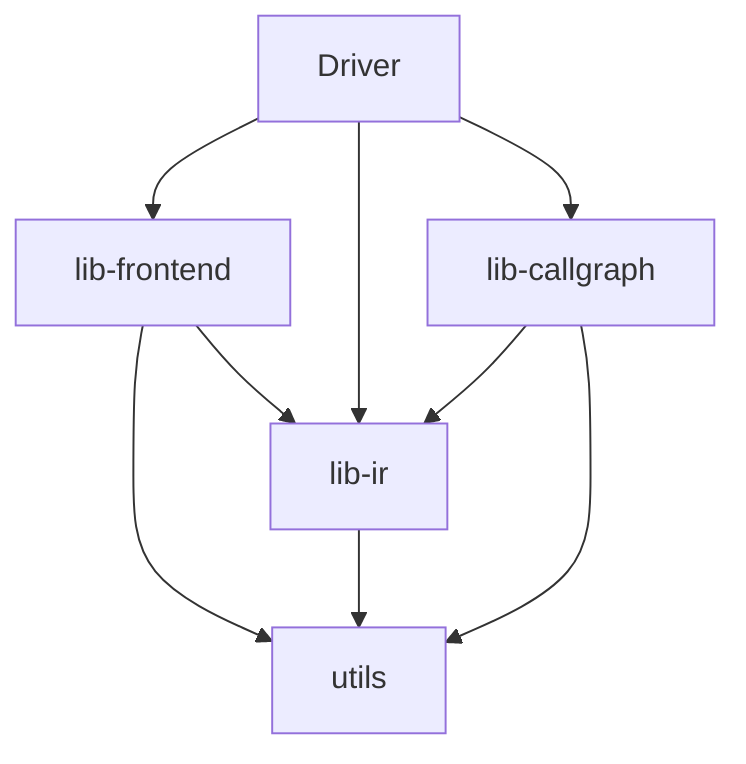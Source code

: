 graph TD
    A[Driver] --> B[lib-frontend]
    B --> C
    A --> C[lib-ir]
    A --> D[lib-callgraph]
    D --> C
    B --> E[utils]
    C --> E[utils]
    D --> E[utils]